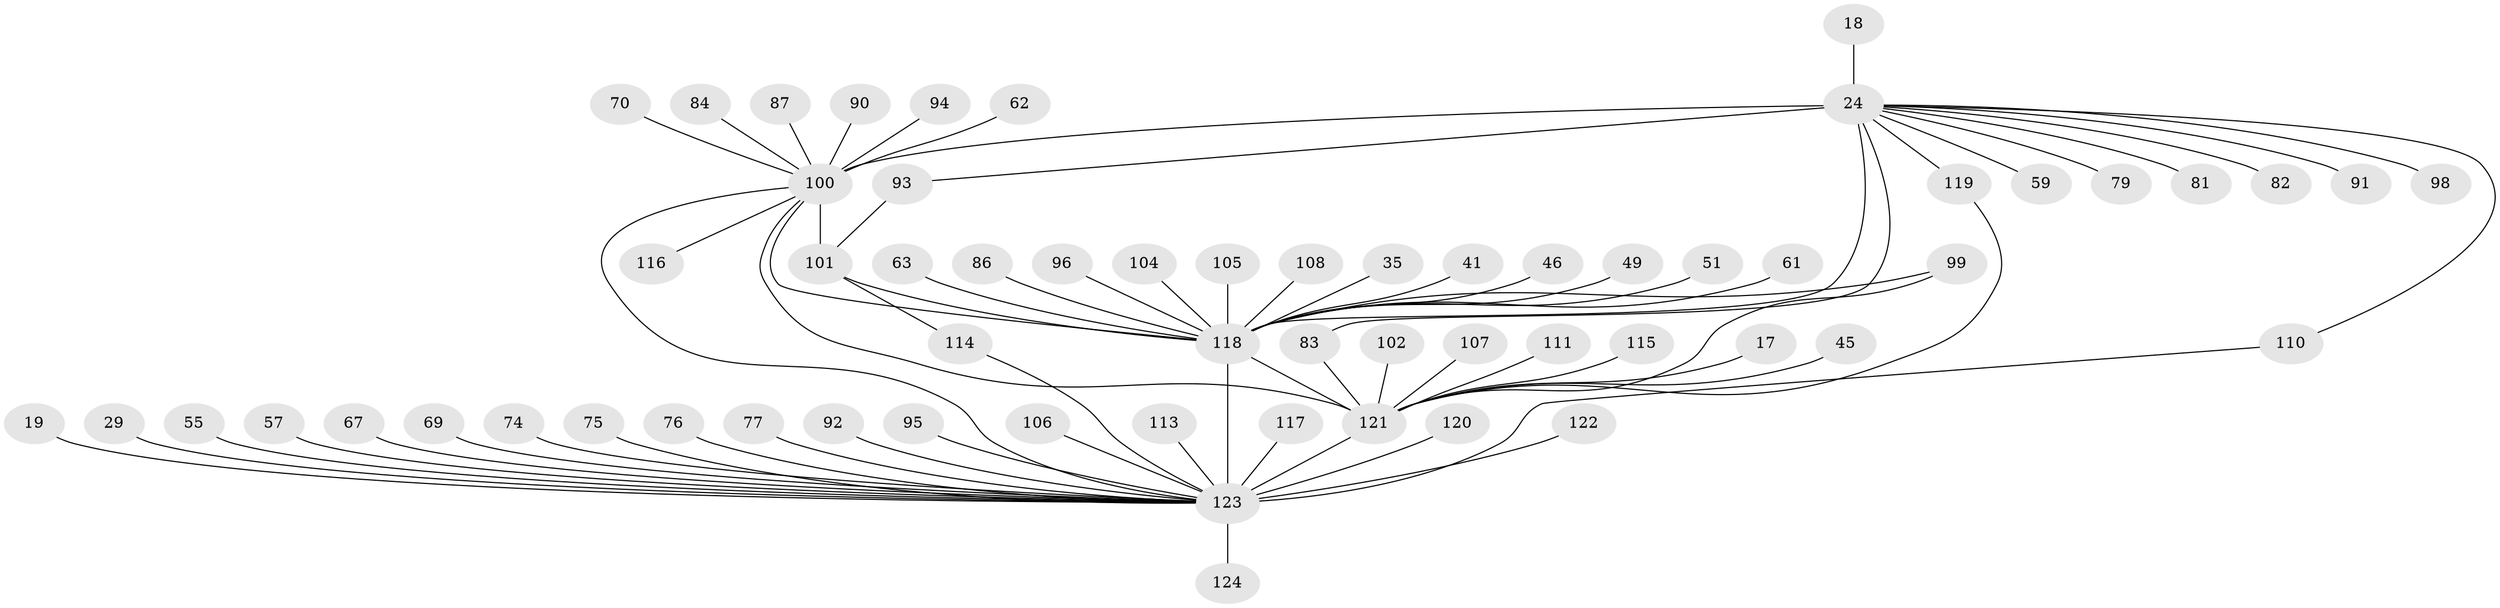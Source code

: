 // original degree distribution, {19: 0.008064516129032258, 13: 0.016129032258064516, 5: 0.024193548387096774, 3: 0.12096774193548387, 11: 0.008064516129032258, 4: 0.06451612903225806, 6: 0.024193548387096774, 16: 0.008064516129032258, 9: 0.03225806451612903, 10: 0.008064516129032258, 12: 0.008064516129032258, 1: 0.5161290322580645, 2: 0.1532258064516129, 8: 0.008064516129032258}
// Generated by graph-tools (version 1.1) at 2025/48/03/09/25 04:48:41]
// undirected, 62 vertices, 72 edges
graph export_dot {
graph [start="1"]
  node [color=gray90,style=filled];
  17;
  18;
  19;
  24 [super="+12"];
  29;
  35;
  41;
  45;
  46;
  49;
  51;
  55;
  57;
  59;
  61;
  62;
  63;
  67;
  69;
  70;
  74;
  75;
  76;
  77;
  79;
  81;
  82;
  83;
  84;
  86;
  87;
  90;
  91;
  92 [super="+66"];
  93 [super="+47+80"];
  94;
  95;
  96;
  98 [super="+89"];
  99 [super="+11+9+27+68"];
  100 [super="+56+53"];
  101 [super="+88"];
  102;
  104 [super="+28"];
  105;
  106;
  107 [super="+22"];
  108 [super="+48"];
  110;
  111;
  113;
  114;
  115;
  116;
  117;
  118 [super="+109+112+72"];
  119 [super="+85"];
  120;
  121 [super="+73+64"];
  122 [super="+71"];
  123 [super="+43+42+103+97+50+54+7"];
  124;
  17 -- 121;
  18 -- 24;
  19 -- 123;
  24 -- 82 [weight=2];
  24 -- 83;
  24 -- 100 [weight=6];
  24 -- 79;
  24 -- 81;
  24 -- 91;
  24 -- 110;
  24 -- 119;
  24 -- 59;
  24 -- 118 [weight=5];
  24 -- 98;
  24 -- 93;
  29 -- 123;
  35 -- 118;
  41 -- 118;
  45 -- 121;
  46 -- 118;
  49 -- 118;
  51 -- 118;
  55 -- 123;
  57 -- 123 [weight=2];
  61 -- 118;
  62 -- 100;
  63 -- 118;
  67 -- 123;
  69 -- 123;
  70 -- 100;
  74 -- 123;
  75 -- 123;
  76 -- 123;
  77 -- 123;
  83 -- 121 [weight=2];
  84 -- 100;
  86 -- 118;
  87 -- 100;
  90 -- 100;
  92 -- 123;
  93 -- 101 [weight=2];
  94 -- 100;
  95 -- 123;
  96 -- 118;
  99 -- 121;
  99 -- 118 [weight=2];
  100 -- 101 [weight=3];
  100 -- 116;
  100 -- 118;
  100 -- 121 [weight=3];
  100 -- 123 [weight=2];
  101 -- 114;
  101 -- 118;
  102 -- 121;
  104 -- 118;
  105 -- 118;
  106 -- 123;
  107 -- 121;
  108 -- 118;
  110 -- 123;
  111 -- 121;
  113 -- 123;
  114 -- 123;
  115 -- 121;
  117 -- 123;
  118 -- 123 [weight=17];
  118 -- 121 [weight=4];
  119 -- 121;
  120 -- 123;
  121 -- 123 [weight=4];
  122 -- 123;
  123 -- 124;
}
